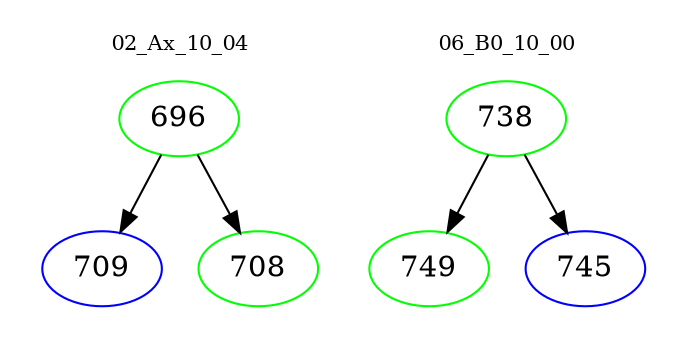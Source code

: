 digraph{
subgraph cluster_0 {
color = white
label = "02_Ax_10_04";
fontsize=10;
T0_696 [label="696", color="green"]
T0_696 -> T0_709 [color="black"]
T0_709 [label="709", color="blue"]
T0_696 -> T0_708 [color="black"]
T0_708 [label="708", color="green"]
}
subgraph cluster_1 {
color = white
label = "06_B0_10_00";
fontsize=10;
T1_738 [label="738", color="green"]
T1_738 -> T1_749 [color="black"]
T1_749 [label="749", color="green"]
T1_738 -> T1_745 [color="black"]
T1_745 [label="745", color="blue"]
}
}
